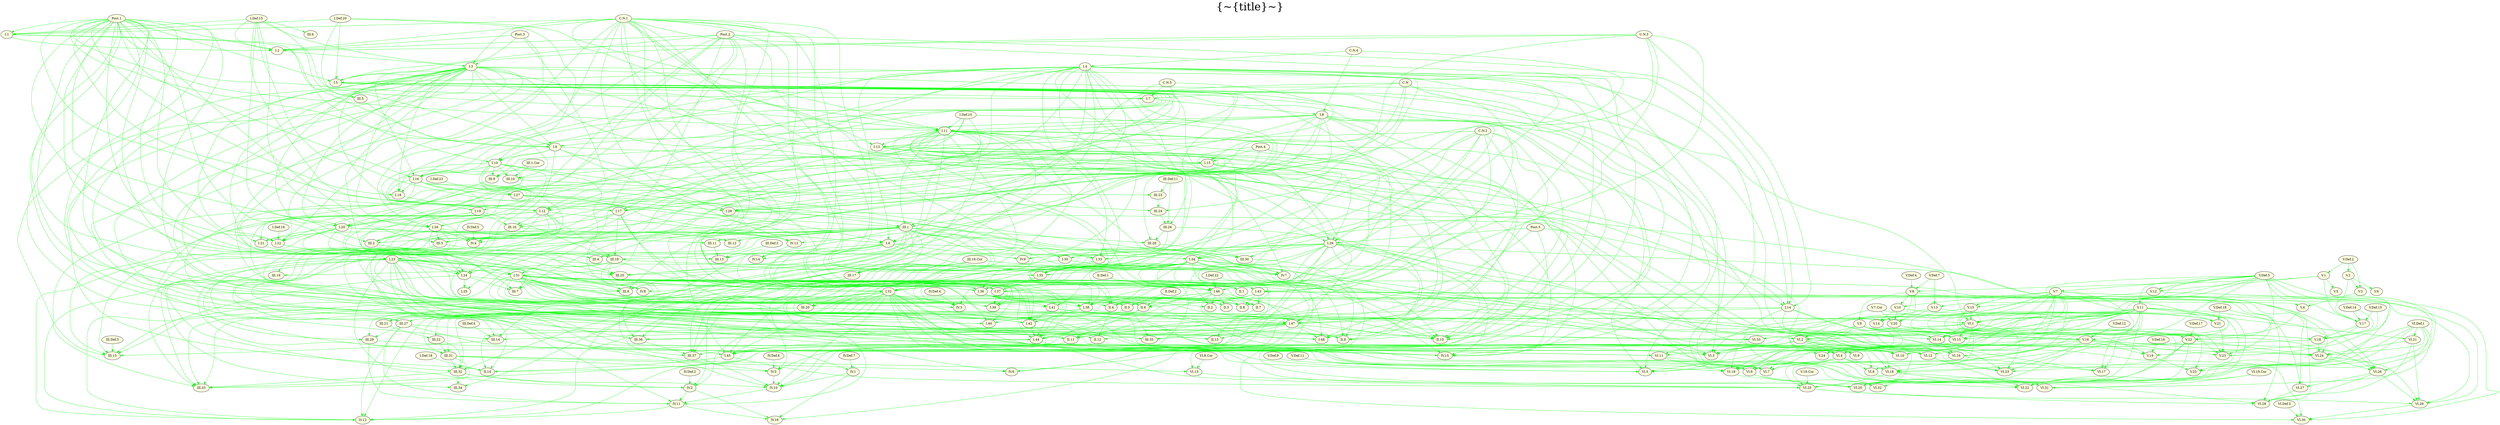 // Elements Books I-VI proposition dependencies
//
// Graph connections generated from extracting 
// justifications from David Joyce's online elements.
// https://mathcs.clarku.edu/~djoyce/elements/elements.html
//
// First six books selected because they are the only
// books found in Oliver Byrne’s 1847 illustrated Elements
// https://www.c82.net/euclid/
//
// 2023jun21 created
// changed --------------------------------------
// 23jun23 terminal nodes colored, definitions linked
// 23jun28 simplified for (fmteucgv)

digraph G {

rankdir=TB;  //top to bottom
//B bottom  T top  L left R right

labelloc="t"

label=<<FONT COLOR="BLACK" POINT-SIZE="48.0">{~{title}~}</FONT>>;

ordering=out;
fontsize="16";

node [shape=oval];
node [style=filled, fillcolor=lightyellow];
edge [color=green];

//===start-node-attributes

//===end=node-attributes

//===start-book-deps
"Post.1" -> "I.1";
"I.Def.15" -> "I.1";
"C.N.1" -> "I.1";
"I.Def.20" -> "I.1";
"Post.1" -> "I.2";
"I.1" -> "I.2";
"Post.2" -> "I.2";
"Post.3" -> "I.2";
"I.Def.15" -> "I.2";
"C.N.3" -> "I.2";
"C.N.1" -> "I.2";
"I.2" -> "I.3";
"Post.3" -> "I.3";
"I.Def.15" -> "I.3";
"C.N.1" -> "I.3";
"C.N.4" -> "I.4";
"I.Def.20" -> "I.5";
"Post.2" -> "I.5";
"I.3" -> "I.5";
"Post.1" -> "I.5";
"I.4" -> "I.5";
"C.N.3" -> "I.5";
"C.N" -> "I.6";
"I.3" -> "I.6";
"Post.1" -> "I.6";
"I.4" -> "I.6";
"C.N.5" -> "I.6";
"Post.1" -> "I.7";
"I.5" -> "I.7";
"C.N.5" -> "I.7";
"C.N" -> "I.7";
"I.7" -> "I.8";
"C.N.4" -> "I.8";
"I.3" -> "I.9";
"Post.1" -> "I.9";
"I.1" -> "I.9";
"I.Def.20" -> "I.9";
"I.8" -> "I.9";
"I.1" -> "I.10";
"I.9" -> "I.10";
"I.Def.20" -> "I.10";
"I.4" -> "I.10";
"I.3" -> "I.11";
"I.1" -> "I.11";
"Post.1" -> "I.11";
"I.Def.20" -> "I.11";
"I.8" -> "I.11";
"I.Def.10" -> "I.11";
"Post.3" -> "I.12";
"I.10" -> "I.12";
"Post.1" -> "I.12";
"I.Def.15" -> "I.12";
"I.8" -> "I.12";
"I.Def.10" -> "I.12";
"I.Def.10" -> "I.13";
"I.11" -> "I.13";
"C.N.2" -> "I.13";
"C.N.1" -> "I.13";
"Post.2" -> "I.14";
"I.13" -> "I.14";
"Post.4" -> "I.14";
"C.N.1" -> "I.14";
"C.N.3" -> "I.14";
"I.13" -> "I.15";
"Post.4" -> "I.15";
"C.N.1" -> "I.15";
"C.N.3" -> "I.15";
"I.10" -> "I.16";
"Post.1" -> "I.16";
"Post.2" -> "I.16";
"I.3" -> "I.16";
"I.15" -> "I.16";
"I.4" -> "I.16";
"C.N.5" -> "I.16";
"Post.2" -> "I.17";
"I.16" -> "I.17";
"C.N" -> "I.17";
"I.13" -> "I.17";
"I.3" -> "I.18";
"Post.1" -> "I.18";
"I.16" -> "I.18";
"I.5" -> "I.18";
"I.5" -> "I.19";
"I.18" -> "I.19";
"Post.2" -> "I.20";
"I.3" -> "I.20";
"Post.1" -> "I.20";
"I.5" -> "I.20";
"C.N.5" -> "I.20";
"I.19" -> "I.20";
"Post.2" -> "I.21";
"I.20" -> "I.21";
"C.N" -> "I.21";
"I.16" -> "I.21";
"I.20" -> "I.22";
"Post.2" -> "I.22";
"I.3" -> "I.22";
"Post.3" -> "I.22";
"Post.1" -> "I.22";
"I.Def.16" -> "I.22";
"C.N.1" -> "I.22";
"Post.1" -> "I.23";
"I.22" -> "I.23";
"I.8" -> "I.23";
"I.23" -> "I.24";
"I.3" -> "I.24";
"Post.1" -> "I.24";
"I.4" -> "I.24";
"I.5" -> "I.24";
"I.19" -> "I.24";
"I.4" -> "I.25";
"I.24" -> "I.25";
"I.3" -> "I.26";
"Post.1" -> "I.26";
"I.4" -> "I.26";
"C.N.1" -> "I.26";
"I.16" -> "I.26";
"I.16" -> "I.27";
"I.Def.23" -> "I.27";
"I.15" -> "I.28";
"C.N.1" -> "I.28";
"I.27" -> "I.28";
"I.13" -> "I.28";
"Post.4" -> "I.28";
"C.N.3" -> "I.28";
"I.13" -> "I.29";
"Post.5" -> "I.29";
"I.15" -> "I.29";
"C.N.1" -> "I.29";
"C.N.2" -> "I.29";
"I.29" -> "I.30";
"C.N.1" -> "I.30";
"Post.1" -> "I.31";
"I.23" -> "I.31";
"Post.2" -> "I.31";
"I.27" -> "I.31";
"I.31" -> "I.32";
"I.29" -> "I.32";
"C.N.2" -> "I.32";
"I.13" -> "I.32";
"C.N.1" -> "I.32";
"Post.1" -> "I.33";
"I.29" -> "I.33";
"I.4" -> "I.33";
"I.27" -> "I.33";
"I.29" -> "I.34";
"I.26" -> "I.34";
"C.N.2" -> "I.34";
"I.4" -> "I.34";
"I.34" -> "I.35";
"C.N.1" -> "I.35";
"C.N.2" -> "I.35";
"I.29" -> "I.35";
"I.4" -> "I.35";
"C.N.3" -> "I.35";
"Post.1" -> "I.36";
"I.34" -> "I.36";
"C.N.1" -> "I.36";
"I.33" -> "I.36";
"I.35" -> "I.36";
"Post.2" -> "I.37";
"I.31" -> "I.37";
"I.35" -> "I.37";
"I.34" -> "I.37";
"C.N" -> "I.37";
"Post.2" -> "I.38";
"I.31" -> "I.38";
"I.36" -> "I.38";
"I.34" -> "I.38";
"C.N" -> "I.38";
"Post.1" -> "I.39";
"I.31" -> "I.39";
"I.37" -> "I.39";
"C.N.1" -> "I.39";
"Post.1" -> "I.40";
"I.31" -> "I.40";
"I.38" -> "I.40";
"C.N.1" -> "I.40";
"Post.1" -> "I.41";
"I.37" -> "I.41";
"I.34" -> "I.41";
"I.10" -> "I.42";
"Post.1" -> "I.42";
"I.23" -> "I.42";
"I.31" -> "I.42";
"I.38" -> "I.42";
"I.41" -> "I.42";
"C.N.1" -> "I.42";
"I.34" -> "I.43";
"C.N.2" -> "I.43";
"C.N.3" -> "I.43";
"I.42" -> "I.44";
"Post.2" -> "I.44";
"I.31" -> "I.44";
"Post.1" -> "I.44";
"I.29" -> "I.44";
"Post.5" -> "I.44";
"I.43" -> "I.44";
"C.N.1" -> "I.44";
"I.15" -> "I.44";
"Post.1" -> "I.45";
"I.42" -> "I.45";
"I.44" -> "I.45";
"C.N.1" -> "I.45";
"C.N.2" -> "I.45";
"I.29" -> "I.45";
"I.14" -> "I.45";
"I.34" -> "I.45";
"I.30" -> "I.45";
"I.33" -> "I.45";
"I.11" -> "I.46";
"I.3" -> "I.46";
"I.31" -> "I.46";
"I.34" -> "I.46";
"I.29" -> "I.46";
"Post.4" -> "I.46";
"I.Def.22" -> "I.46";
"I.46" -> "I.47";
"I.31" -> "I.47";
"Post.1" -> "I.47";
"I.Def.22" -> "I.47";
"I.14" -> "I.47";
"Post.4" -> "I.47";
"C.N.2" -> "I.47";
"I.4" -> "I.47";
"I.41" -> "I.47";
"I.11" -> "I.48";
"I.3" -> "I.48";
"Post.1" -> "I.48";
"C.N.2" -> "I.48";
"I.47" -> "I.48";
"C.N.1" -> "I.48";
"I.8" -> "I.48";
"I.11" -> "II.1";
"I.3" -> "II.1";
"I.31" -> "II.1";
"II.Def.1" -> "II.1";
"I.34" -> "II.1";
"I.46" -> "II.2";
"I.31" -> "II.2";
"II.Def.1" -> "II.2";
"I.46" -> "II.3";
"I.31" -> "II.3";
"I.46" -> "II.4";
"I.31" -> "II.4";
"I.29" -> "II.4";
"I.5" -> "II.4";
"I.6" -> "II.4";
"I.34" -> "II.4";
"I.43" -> "II.4";
"I.46" -> "II.5";
"I.31" -> "II.5";
"I.43" -> "II.5";
"I.36" -> "II.5";
"II.Def.2" -> "II.5";
"I.46" -> "II.6";
"I.31" -> "II.6";
"I.36" -> "II.6";
"I.43" -> "II.6";
"II.Def.2" -> "II.6";
"I.46" -> "II.7";
"I.31" -> "II.7";
"I.43" -> "II.7";
"I.3" -> "II.8";
"I.46" -> "II.8";
"I.31" -> "II.8";
"I.34" -> "II.8";
"I.36" -> "II.8";
"I.43" -> "II.8";
"I.11" -> "II.9";
"I.3" -> "II.9";
"I.31" -> "II.9";
"I.5" -> "II.9";
"I.32" -> "II.9";
"I.29" -> "II.9";
"I.6" -> "II.9";
"I.47" -> "II.9";
"I.34" -> "II.9";
"I.11" -> "II.10";
"I.3" -> "II.10";
"I.31" -> "II.10";
"I.29" -> "II.10";
"Post.5" -> "II.10";
"I.5" -> "II.10";
"I.32" -> "II.10";
"I.15" -> "II.10";
"I.6" -> "II.10";
"I.34" -> "II.10";
"I.47" -> "II.10";
"I.46" -> "II.11";
"I.10" -> "II.11";
"I.3" -> "II.11";
"II.6" -> "II.11";
"I.47" -> "II.11";
"I.12" -> "II.12";
"II.4" -> "II.12";
"I.47" -> "II.12";
"I.12" -> "II.13";
"II.7" -> "II.13";
"I.47" -> "II.13";
"I.45" -> "II.14";
"I.3" -> "II.14";
"I.10" -> "II.14";
"I.Def.18" -> "II.14";
"II.5" -> "II.14";
"I.47" -> "II.14";
"I.10" -> "III.1";
"I.11" -> "III.1";
"I.Def.15" -> "III.1";
"I.8" -> "III.1";
"I.Def.10" -> "III.1";
"III.1" -> "III.2";
"I.Def.15" -> "III.2";
"I.5" -> "III.2";
"I.16" -> "III.2";
"I.19" -> "III.2";
"III.1" -> "III.3";
"I.Def.15" -> "III.3";
"I.8" -> "III.3";
"I.Def.10" -> "III.3";
"I.5" -> "III.3";
"I.26" -> "III.3";
"III.1" -> "III.4";
"III.3" -> "III.4";
"I.Def.15" -> "III.5";
"I.Def.15" -> "III.6";
"I.20" -> "III.7";
"I.24" -> "III.7";
"I.23" -> "III.7";
"I.4" -> "III.7";
"III.1" -> "III.8";
"I.20" -> "III.8";
"I.24" -> "III.8";
"I.21" -> "III.8";
"I.23" -> "III.8";
"I.4" -> "III.8";
"I.10" -> "III.9";
"I.8" -> "III.9";
"III.1.Cor" -> "III.9";
"I.10" -> "III.10";
"I.11" -> "III.10";
"III.1.Cor" -> "III.10";
"III.5" -> "III.10";
"III.1" -> "III.11";
"I.20" -> "III.11";
"III.1" -> "III.12";
"I.20" -> "III.12";
"III.1" -> "III.13";
"III.11" -> "III.13";
"III.2" -> "III.13";
"III.Def.3" -> "III.13";
"III.1" -> "III.14";
"I.12" -> "III.14";
"III.3" -> "III.14";
"I.47" -> "III.14";
"III.Def.4" -> "III.14";
"I.12" -> "III.15";
"III.Def.5" -> "III.15";
"I.3" -> "III.15";
"I.11" -> "III.15";
"III.14" -> "III.15";
"I.20" -> "III.15";
"I.24" -> "III.15";
"I.5" -> "III.16";
"I.17" -> "III.16";
"I.12" -> "III.16";
"I.19" -> "III.16";
"III.1" -> "III.17";
"I.11" -> "III.17";
"I.4" -> "III.17";
"III.16.Cor" -> "III.17";
"III.1" -> "III.18";
"I.12" -> "III.18";
"I.17" -> "III.18";
"I.19" -> "III.18";
"I.11" -> "III.19";
"III.18" -> "III.19";
"I.5" -> "III.20";
"I.32" -> "III.20";
"III.1" -> "III.21";
"III.20" -> "III.21";
"I.32" -> "III.22";
"III.21" -> "III.22";
"III.Def.11" -> "III.23";
"I.16" -> "III.23";
"III.23" -> "III.24";
"III.10" -> "III.24";
"C.N.4" -> "III.24";
"I.10" -> "III.25";
"I.11" -> "III.25";
"I.23" -> "III.25";
"I.6" -> "III.25";
"I.4" -> "III.25";
"III.9" -> "III.25";
"I.4" -> "III.26";
"III.Def.11" -> "III.26";
"III.24" -> "III.26";
"I.23" -> "III.27";
"I.26" -> "III.27";
"III.20" -> "III.27";
"III.1" -> "III.28";
"I.8" -> "III.28";
"III.26" -> "III.28";
"III.1" -> "III.29";
"III.27" -> "III.29";
"I.4" -> "III.29";
"I.10" -> "III.30";
"I.11" -> "III.30";
"I.4" -> "III.30";
"III.28" -> "III.30";
"I.5" -> "III.31";
"I.32" -> "III.31";
"I.17" -> "III.31";
"III.22" -> "III.31";
"I.11" -> "III.32";
"III.19" -> "III.32";
"III.31" -> "III.32";
"I.32" -> "III.32";
"III.22" -> "III.32";
"I.23" -> "III.33";
"I.10" -> "III.33";
"I.12" -> "III.33";
"I.4" -> "III.33";
"III.16.Cor" -> "III.33";
"III.32" -> "III.33";
"III.31" -> "III.33";
"I.11" -> "III.33";
"III.17" -> "III.34";
"I.23" -> "III.34";
"III.32" -> "III.34";
"III.1" -> "III.35";
"I.12" -> "III.35";
"III.3" -> "III.35";
"II.5" -> "III.35";
"I.47" -> "III.35";
"III.18" -> "III.36";
"II.6" -> "III.36";
"I.47" -> "III.36";
"III.1" -> "III.36";
"III.3" -> "III.36";
"III.17" -> "III.37";
"III.1" -> "III.37";
"III.18" -> "III.37";
"III.36" -> "III.37";
"I.8" -> "III.37";
"III.16.Cor" -> "III.37";
"I.3" -> "IV.1";
"IV.Def.7" -> "IV.1";
"III.16.Cor" -> "IV.2";
"I.23" -> "IV.2";
"III.32" -> "IV.2";
"I.32" -> "IV.2";
"IV.Def.2" -> "IV.2";
"III.1" -> "IV.3";
"I.23" -> "IV.3";
"III.16.Cor" -> "IV.3";
"III.18" -> "IV.3";
"I.13" -> "IV.3";
"I.32" -> "IV.3";
"IV.Def.4" -> "IV.3";
"I.9" -> "IV.4";
"I.12" -> "IV.4";
"I.26" -> "IV.4";
"III.16" -> "IV.4";
"IV.Def.5" -> "IV.4";
"I.10" -> "IV.5";
"I.11" -> "IV.5";
"I.4" -> "IV.5";
"IV.Def.6" -> "IV.5";
"III.31" -> "IV.5";
"III.1" -> "IV.6";
"I.11" -> "IV.6";
"I.4" -> "IV.6";
"III.31" -> "IV.6";
"III.1" -> "IV.7";
"I.11" -> "IV.7";
"III.16.Cor" -> "IV.7";
"III.18" -> "IV.7";
"I.28" -> "IV.7";
"I.30" -> "IV.7";
"I.34" -> "IV.7";
"I.10" -> "IV.8";
"I.31" -> "IV.8";
"I.34" -> "IV.8";
"I.8" -> "IV.9";
"I.6" -> "IV.9";
"II.11" -> "IV.10";
"IV.1" -> "IV.10";
"IV.5" -> "IV.10";
"III.37" -> "IV.10";
"III.32" -> "IV.10";
"I.32" -> "IV.10";
"I.5" -> "IV.10";
"I.6" -> "IV.10";
"IV.10" -> "IV.11";
"IV.2" -> "IV.11";
"I.9" -> "IV.11";
"III.26" -> "IV.11";
"III.29" -> "IV.11";
"III.27" -> "IV.11";
"IV.11" -> "IV.12";
"III.16.Cor" -> "IV.12";
"III.1" -> "IV.12";
"III.18" -> "IV.12";
"I.47" -> "IV.12";
"I.8" -> "IV.12";
"III.27" -> "IV.12";
"I.26" -> "IV.12";
"I.9" -> "IV.13";
"I.4" -> "IV.13";
"I.12" -> "IV.13";
"I.26" -> "IV.13";
"III.16" -> "IV.13";
"I.9" -> "IV.14";
"IV.13" -> "IV.14";
"I.6" -> "IV.14";
"III.1" -> "IV.15";
"I.5" -> "IV.15";
"I.32" -> "IV.15";
"I.13" -> "IV.15";
"I.15" -> "IV.15";
"III.26" -> "IV.15";
"III.29" -> "IV.15";
"III.27" -> "IV.15";
"IV.2" -> "IV.16";
"IV.11" -> "IV.16";
"III.30" -> "IV.16";
"IV.1" -> "IV.16";
"V.Def.2" -> "V.1";
"V.Def.2" -> "V.2";
"V.Def.2" -> "V.3";
"V.2" -> "V.3";
"V.3" -> "V.4";
"V.Def.5" -> "V.4";
"V.1" -> "V.5";
"V.2" -> "V.6";
"V.Def.5" -> "V.7";
"V.Def.4" -> "V.8";
"V.1" -> "V.8";
"V.Def.7" -> "V.8";
"V.8" -> "V.9";
"V.7" -> "V.10";
"V.8" -> "V.10";
"V.Def.5" -> "V.11";
"V.Def.5" -> "V.12";
"V.1" -> "V.12";
"V.Def.7" -> "V.13";
"V.Def.5" -> "V.13";
"V.8" -> "V.14";
"V.13" -> "V.14";
"V.10" -> "V.14";
"V.7" -> "V.15";
"V.12" -> "V.15";
"V.Def.12" -> "V.16";
"V.15" -> "V.16";
"V.11" -> "V.16";
"V.14" -> "V.16";
"V.Def.5" -> "V.16";
"V.Def.14" -> "V.17";
"V.Def.15" -> "V.17";
"V.1" -> "V.17";
"V.2" -> "V.17";
"V.Def.5" -> "V.17";
"V.Def.15" -> "V.18";
"V.Def.14" -> "V.18";
"V.17" -> "V.18";
"V.11" -> "V.18";
"V.14" -> "V.18";
"V.16" -> "V.19";
"V.17" -> "V.19";
"V.11" -> "V.19";
"V.Def.16" -> "V.19";
"V.8" -> "V.20";
"V.7.Cor" -> "V.20";
"V.13" -> "V.20";
"V.10" -> "V.20";
"V.Def.18" -> "V.21";
"V.8" -> "V.21";
"V.7.Cor" -> "V.21";
"V.13" -> "V.21";
"V.10" -> "V.21";
"V.Def.17" -> "V.22";
"V.4" -> "V.22";
"V.20" -> "V.22";
"V.Def.5" -> "V.22";
"V.Def.18" -> "V.23";
"V.15" -> "V.23";
"V.11" -> "V.23";
"V.16" -> "V.23";
"V.21" -> "V.23";
"V.Def.5" -> "V.23";
"V.7.Cor" -> "V.24";
"V.22" -> "V.24";
"V.18" -> "V.24";
"V.7" -> "V.25";
"V.11" -> "V.25";
"V.19" -> "V.25";
"V.Def.5" -> "V.25";
"I.3" -> "VI.1";
"I.38" -> "VI.1";
"V.Def.5" -> "VI.1";
"I.41" -> "VI.1";
"V.15" -> "VI.1";
"V.11" -> "VI.1";
"I.37" -> "VI.2";
"V.7" -> "VI.2";
"VI.1" -> "VI.2";
"V.11" -> "VI.2";
"V.9" -> "VI.2";
"I.39" -> "VI.2";
"I.31" -> "VI.3";
"I.29" -> "VI.3";
"I.6" -> "VI.3";
"VI.2" -> "VI.3";
"V.7" -> "VI.3";
"V.11" -> "VI.3";
"V.9" -> "VI.3";
"I.5" -> "VI.3";
"I.17" -> "VI.4";
"Post.5" -> "VI.4";
"I.28" -> "VI.4";
"I.34" -> "VI.4";
"VI.2" -> "VI.4";
"V.7" -> "VI.4";
"V.16" -> "VI.4";
"V.22" -> "VI.4";
"I.23" -> "VI.5";
"I.32" -> "VI.5";
"VI.4" -> "VI.5";
"V.11" -> "VI.5";
"V.9" -> "VI.5";
"I.8" -> "VI.5";
"I.4" -> "VI.5";
"I.23" -> "VI.6";
"I.32" -> "VI.6";
"VI.4" -> "VI.6";
"V.11" -> "VI.6";
"V.9" -> "VI.6";
"I.4" -> "VI.6";
"I.23" -> "VI.7";
"I.32" -> "VI.7";
"VI.4" -> "VI.7";
"V.11" -> "VI.7";
"V.9" -> "VI.7";
"I.5" -> "VI.7";
"I.13" -> "VI.7";
"I.17" -> "VI.7";
"I.32" -> "VI.8";
"VI.4" -> "VI.8";
"VI.Def.1" -> "VI.8";
"I.3" -> "VI.9";
"I.31" -> "VI.9";
"VI.2" -> "VI.9";
"I.31" -> "VI.10";
"I.34" -> "VI.10";
"VI.2" -> "VI.10";
"V.7" -> "VI.10";
"I.3" -> "VI.11";
"I.31" -> "VI.11";
"VI.2" -> "VI.11";
"V.7" -> "VI.11";
"I.3" -> "VI.12";
"I.31" -> "VI.12";
"VI.2" -> "VI.12";
"V.7" -> "VI.12";
"I.11" -> "VI.13";
"III.31" -> "VI.13";
"VI.8.Cor" -> "VI.13";
"I.14" -> "VI.14";
"I.31" -> "VI.14";
"V.7" -> "VI.14";
"VI.1" -> "VI.14";
"V.11" -> "VI.14";
"V.9" -> "VI.14";
"I.14" -> "VI.15";
"V.7" -> "VI.15";
"VI.1" -> "VI.15";
"V.11" -> "VI.15";
"V.9" -> "VI.15";
"I.11" -> "VI.16";
"I.3" -> "VI.16";
"I.31" -> "VI.16";
"V.7" -> "VI.16";
"VI.14" -> "VI.16";
"I.3" -> "VI.17";
"V.7" -> "VI.17";
"V.11" -> "VI.17";
"VI.16" -> "VI.17";
"I.23" -> "VI.18";
"I.32" -> "VI.18";
"VI.4" -> "VI.18";
"V.16" -> "VI.18";
"V.11" -> "VI.18";
"VI.Def.1" -> "VI.18";
"V.Def.11" -> "VI.19";
"VI.11" -> "VI.19";
"V.16" -> "VI.19";
"V.11" -> "VI.19";
"VI.15" -> "VI.19";
"V.Def.9" -> "VI.19";
"VI.1" -> "VI.19";
"V.7" -> "VI.19";
"VI.Def.1" -> "VI.20";
"VI.6" -> "VI.20";
"VI.4" -> "VI.20";
"V.22" -> "VI.20";
"I.32" -> "VI.20";
"VI.1" -> "VI.20";
"V.12" -> "VI.20";
"V.11" -> "VI.20";
"V.16" -> "VI.20";
"VI.19" -> "VI.20";
"VI.Def.1" -> "VI.21";
"V.11" -> "VI.21";
"VI.11" -> "VI.22";
"V.11" -> "VI.22";
"V.22" -> "VI.22";
"VI.19.Cor" -> "VI.22";
"VI.12" -> "VI.22";
"VI.18" -> "VI.22";
"V.9" -> "VI.22";
"I.14" -> "VI.23";
"I.31" -> "VI.23";
"VI.12" -> "VI.23";
"VI.1" -> "VI.23";
"V.11" -> "VI.23";
"V.22" -> "VI.23";
"VI.2" -> "VI.24";
"V.18" -> "VI.24";
"V.16" -> "VI.24";
"I.29" -> "VI.24";
"V.22" -> "VI.24";
"VI.Def.1" -> "VI.24";
"VI.21" -> "VI.24";
"I.44" -> "VI.25";
"I.45" -> "VI.25";
"VI.13" -> "VI.25";
"VI.18" -> "VI.25";
"V.19.Cor" -> "VI.25";
"VI.1" -> "VI.25";
"V.11" -> "VI.25";
"V.16" -> "VI.25";
"V.Def.5" -> "VI.25";
"I.31" -> "VI.26";
"VI.24" -> "VI.26";
"VI.Def.1" -> "VI.26";
"V.11" -> "VI.26";
"V.9" -> "VI.26";
"VI.26" -> "VI.27";
"I.43" -> "VI.27";
"I.36" -> "VI.27";
"VI.27" -> "VI.28";
"I.9" -> "VI.28";
"VI.18" -> "VI.28";
"VI.25" -> "VI.28";
"VI.21" -> "VI.28";
"VI.26" -> "VI.28";
"I.36" -> "VI.28";
"VI.25" -> "VI.29";
"VI.21" -> "VI.29";
"VI.26" -> "VI.29";
"I.36" -> "VI.29";
"I.43" -> "VI.29";
"VI.24" -> "VI.29";
"I.46" -> "VI.30";
"VI.29" -> "VI.30";
"VI.14" -> "VI.30";
"V.7" -> "VI.30";
"VI.Def.3" -> "VI.30";
"I.12" -> "VI.31";
"VI.8" -> "VI.31";
"VI.Def.1" -> "VI.31";
"VI.19.Cor" -> "VI.31";
"V.24" -> "VI.31";
"I.29" -> "VI.32";
"VI.6" -> "VI.32";
"I.32" -> "VI.32";
"I.14" -> "VI.32";
"III.27" -> "VI.33";
"V.Def.5" -> "VI.33";
"V.15" -> "VI.33";
"III.20" -> "VI.33";
//===end-book-deps

}